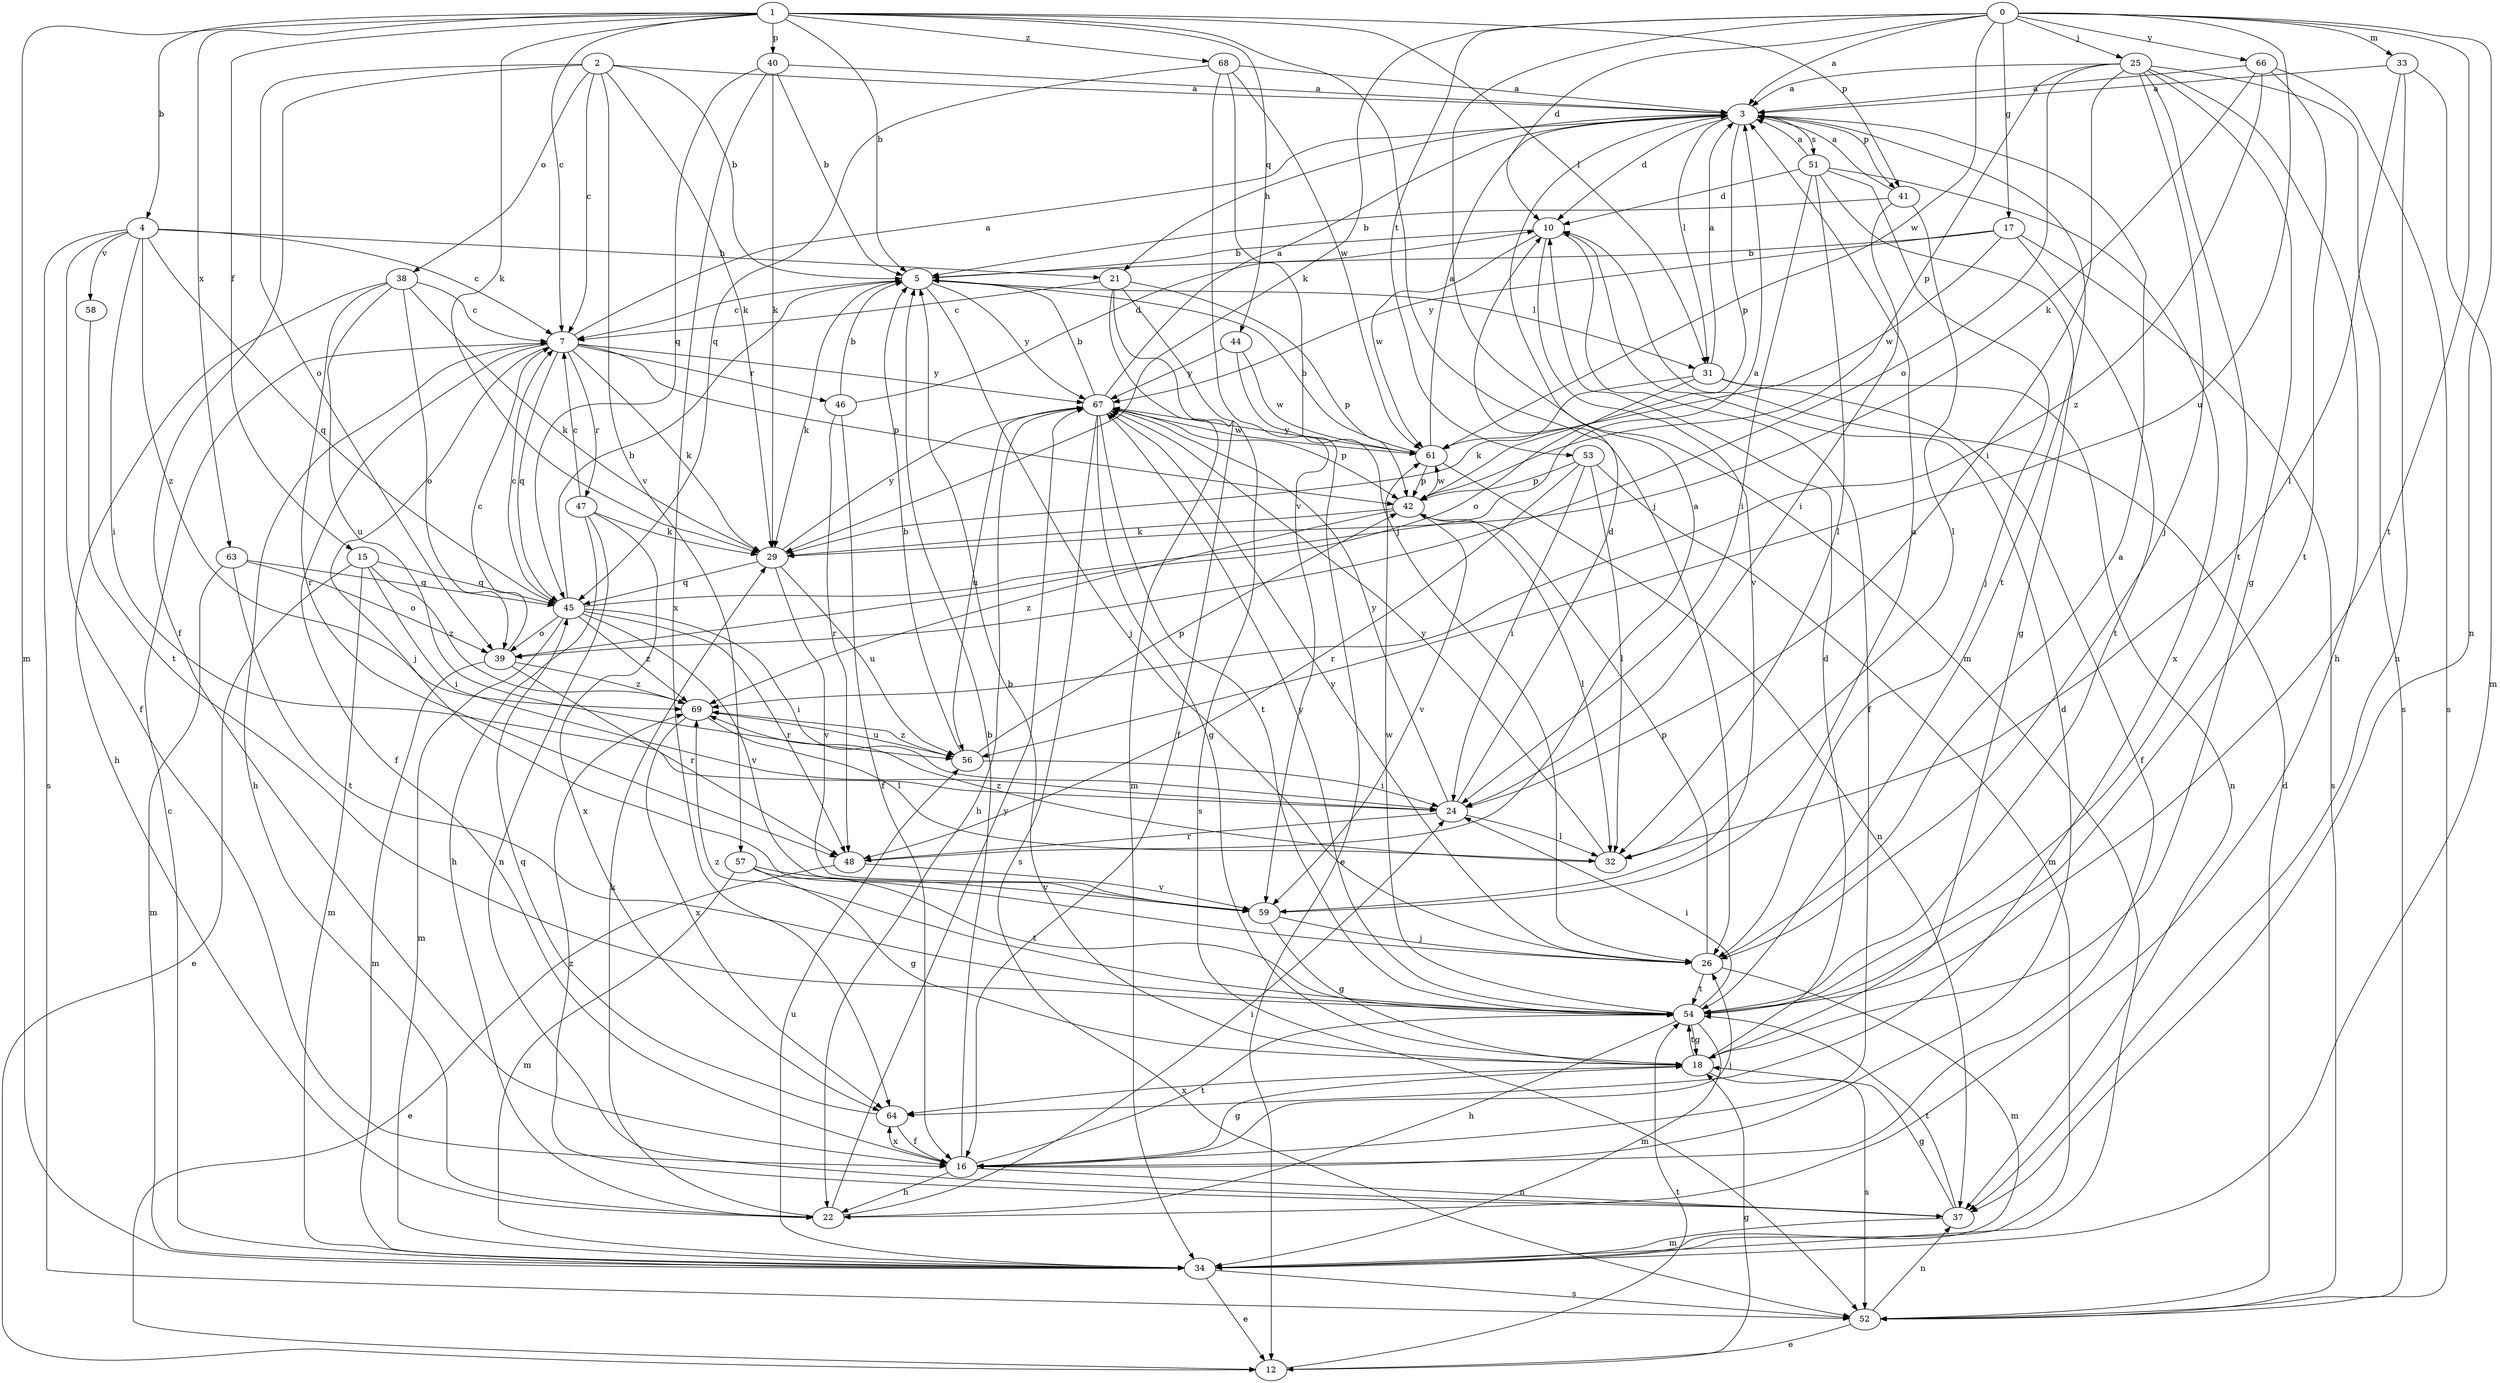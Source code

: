 strict digraph  {
0;
1;
2;
3;
4;
5;
7;
10;
12;
15;
16;
17;
18;
21;
22;
24;
25;
26;
29;
31;
32;
33;
34;
37;
38;
39;
40;
41;
42;
44;
45;
46;
47;
48;
51;
52;
53;
54;
56;
57;
58;
59;
61;
63;
64;
66;
67;
68;
69;
0 -> 3  [label=a];
0 -> 10  [label=d];
0 -> 17  [label=g];
0 -> 25  [label=j];
0 -> 29  [label=k];
0 -> 33  [label=m];
0 -> 34  [label=m];
0 -> 37  [label=n];
0 -> 53  [label=t];
0 -> 54  [label=t];
0 -> 56  [label=u];
0 -> 61  [label=w];
0 -> 66  [label=y];
1 -> 4  [label=b];
1 -> 5  [label=b];
1 -> 7  [label=c];
1 -> 15  [label=f];
1 -> 26  [label=j];
1 -> 29  [label=k];
1 -> 31  [label=l];
1 -> 34  [label=m];
1 -> 40  [label=p];
1 -> 41  [label=p];
1 -> 44  [label=q];
1 -> 63  [label=x];
1 -> 68  [label=z];
2 -> 3  [label=a];
2 -> 5  [label=b];
2 -> 7  [label=c];
2 -> 16  [label=f];
2 -> 29  [label=k];
2 -> 38  [label=o];
2 -> 39  [label=o];
2 -> 57  [label=v];
3 -> 10  [label=d];
3 -> 21  [label=h];
3 -> 31  [label=l];
3 -> 41  [label=p];
3 -> 42  [label=p];
3 -> 51  [label=s];
3 -> 54  [label=t];
4 -> 7  [label=c];
4 -> 16  [label=f];
4 -> 21  [label=h];
4 -> 24  [label=i];
4 -> 45  [label=q];
4 -> 52  [label=s];
4 -> 58  [label=v];
4 -> 69  [label=z];
5 -> 7  [label=c];
5 -> 26  [label=j];
5 -> 29  [label=k];
5 -> 31  [label=l];
5 -> 67  [label=y];
7 -> 3  [label=a];
7 -> 16  [label=f];
7 -> 22  [label=h];
7 -> 26  [label=j];
7 -> 29  [label=k];
7 -> 42  [label=p];
7 -> 45  [label=q];
7 -> 46  [label=r];
7 -> 47  [label=r];
7 -> 67  [label=y];
10 -> 5  [label=b];
10 -> 16  [label=f];
10 -> 59  [label=v];
10 -> 61  [label=w];
12 -> 18  [label=g];
12 -> 54  [label=t];
15 -> 12  [label=e];
15 -> 24  [label=i];
15 -> 34  [label=m];
15 -> 45  [label=q];
15 -> 69  [label=z];
16 -> 5  [label=b];
16 -> 10  [label=d];
16 -> 18  [label=g];
16 -> 22  [label=h];
16 -> 26  [label=j];
16 -> 37  [label=n];
16 -> 54  [label=t];
16 -> 64  [label=x];
17 -> 5  [label=b];
17 -> 52  [label=s];
17 -> 54  [label=t];
17 -> 61  [label=w];
17 -> 67  [label=y];
18 -> 5  [label=b];
18 -> 10  [label=d];
18 -> 52  [label=s];
18 -> 54  [label=t];
18 -> 64  [label=x];
21 -> 7  [label=c];
21 -> 16  [label=f];
21 -> 34  [label=m];
21 -> 42  [label=p];
21 -> 52  [label=s];
22 -> 24  [label=i];
22 -> 29  [label=k];
22 -> 67  [label=y];
24 -> 10  [label=d];
24 -> 32  [label=l];
24 -> 48  [label=r];
24 -> 67  [label=y];
25 -> 3  [label=a];
25 -> 18  [label=g];
25 -> 22  [label=h];
25 -> 24  [label=i];
25 -> 26  [label=j];
25 -> 39  [label=o];
25 -> 42  [label=p];
25 -> 52  [label=s];
25 -> 54  [label=t];
26 -> 3  [label=a];
26 -> 34  [label=m];
26 -> 42  [label=p];
26 -> 54  [label=t];
26 -> 67  [label=y];
29 -> 45  [label=q];
29 -> 56  [label=u];
29 -> 59  [label=v];
29 -> 67  [label=y];
31 -> 3  [label=a];
31 -> 16  [label=f];
31 -> 29  [label=k];
31 -> 37  [label=n];
31 -> 39  [label=o];
32 -> 67  [label=y];
32 -> 69  [label=z];
33 -> 3  [label=a];
33 -> 32  [label=l];
33 -> 34  [label=m];
33 -> 37  [label=n];
34 -> 7  [label=c];
34 -> 12  [label=e];
34 -> 52  [label=s];
34 -> 56  [label=u];
37 -> 18  [label=g];
37 -> 34  [label=m];
37 -> 54  [label=t];
37 -> 69  [label=z];
38 -> 7  [label=c];
38 -> 22  [label=h];
38 -> 29  [label=k];
38 -> 39  [label=o];
38 -> 48  [label=r];
38 -> 56  [label=u];
39 -> 7  [label=c];
39 -> 34  [label=m];
39 -> 48  [label=r];
39 -> 69  [label=z];
40 -> 3  [label=a];
40 -> 5  [label=b];
40 -> 29  [label=k];
40 -> 45  [label=q];
40 -> 64  [label=x];
41 -> 3  [label=a];
41 -> 5  [label=b];
41 -> 24  [label=i];
41 -> 32  [label=l];
42 -> 29  [label=k];
42 -> 32  [label=l];
42 -> 59  [label=v];
42 -> 61  [label=w];
42 -> 69  [label=z];
44 -> 12  [label=e];
44 -> 61  [label=w];
44 -> 67  [label=y];
45 -> 3  [label=a];
45 -> 5  [label=b];
45 -> 7  [label=c];
45 -> 24  [label=i];
45 -> 34  [label=m];
45 -> 39  [label=o];
45 -> 48  [label=r];
45 -> 59  [label=v];
45 -> 69  [label=z];
46 -> 5  [label=b];
46 -> 10  [label=d];
46 -> 16  [label=f];
46 -> 48  [label=r];
47 -> 7  [label=c];
47 -> 22  [label=h];
47 -> 29  [label=k];
47 -> 37  [label=n];
47 -> 64  [label=x];
48 -> 3  [label=a];
48 -> 12  [label=e];
48 -> 59  [label=v];
51 -> 3  [label=a];
51 -> 10  [label=d];
51 -> 18  [label=g];
51 -> 24  [label=i];
51 -> 26  [label=j];
51 -> 32  [label=l];
51 -> 64  [label=x];
52 -> 10  [label=d];
52 -> 12  [label=e];
52 -> 37  [label=n];
53 -> 24  [label=i];
53 -> 32  [label=l];
53 -> 34  [label=m];
53 -> 42  [label=p];
53 -> 48  [label=r];
54 -> 18  [label=g];
54 -> 22  [label=h];
54 -> 24  [label=i];
54 -> 34  [label=m];
54 -> 61  [label=w];
54 -> 67  [label=y];
54 -> 69  [label=z];
56 -> 5  [label=b];
56 -> 24  [label=i];
56 -> 42  [label=p];
56 -> 69  [label=z];
57 -> 18  [label=g];
57 -> 34  [label=m];
57 -> 54  [label=t];
57 -> 59  [label=v];
58 -> 54  [label=t];
59 -> 3  [label=a];
59 -> 18  [label=g];
59 -> 26  [label=j];
61 -> 3  [label=a];
61 -> 5  [label=b];
61 -> 37  [label=n];
61 -> 42  [label=p];
61 -> 67  [label=y];
63 -> 34  [label=m];
63 -> 39  [label=o];
63 -> 45  [label=q];
63 -> 54  [label=t];
64 -> 16  [label=f];
64 -> 45  [label=q];
66 -> 3  [label=a];
66 -> 29  [label=k];
66 -> 52  [label=s];
66 -> 54  [label=t];
66 -> 69  [label=z];
67 -> 3  [label=a];
67 -> 5  [label=b];
67 -> 18  [label=g];
67 -> 22  [label=h];
67 -> 42  [label=p];
67 -> 52  [label=s];
67 -> 54  [label=t];
67 -> 56  [label=u];
67 -> 61  [label=w];
68 -> 3  [label=a];
68 -> 26  [label=j];
68 -> 45  [label=q];
68 -> 59  [label=v];
68 -> 61  [label=w];
69 -> 32  [label=l];
69 -> 56  [label=u];
69 -> 64  [label=x];
}
